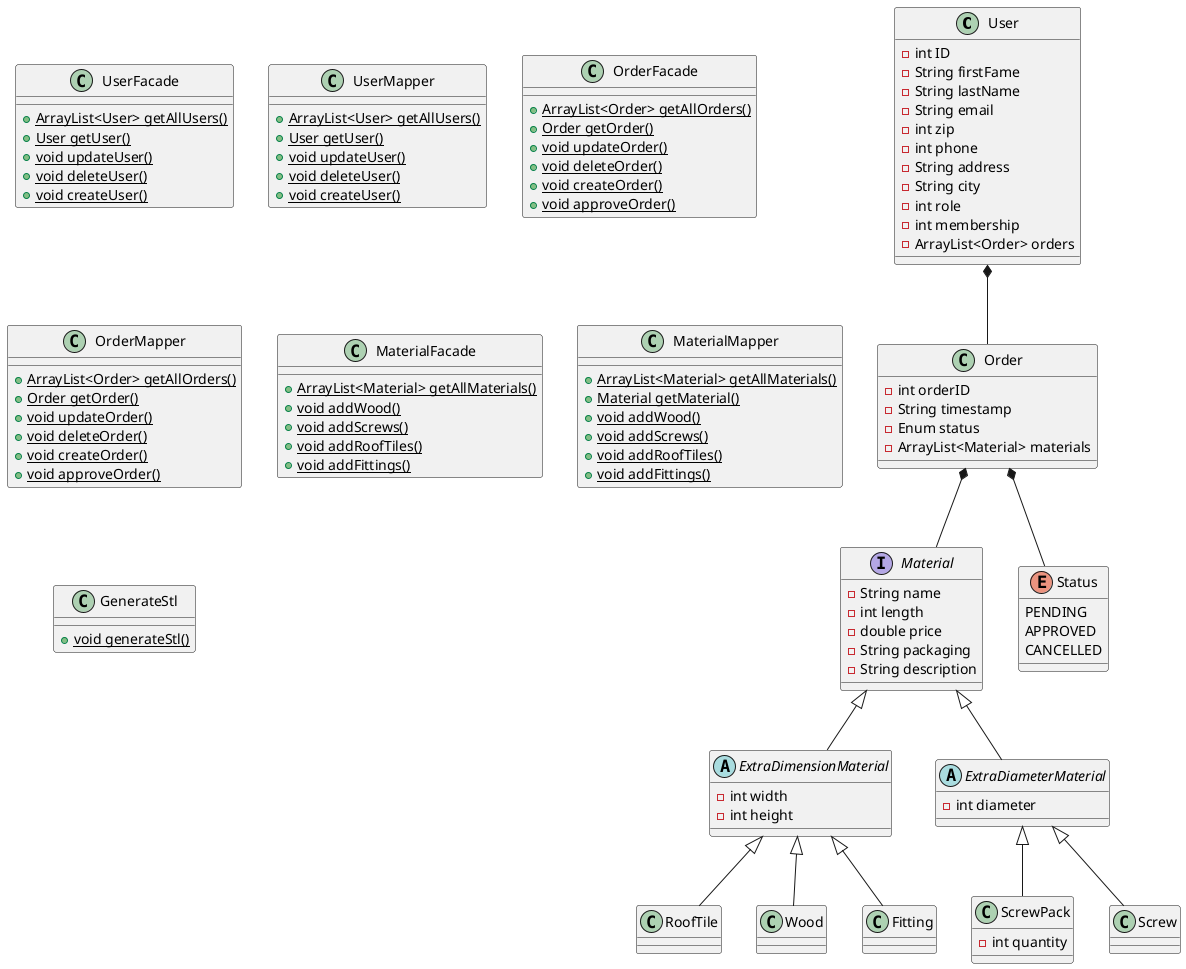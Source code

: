 @startuml
'https://plantuml.com/class-diagram

class User {
- int ID
- String firstFame
- String lastName
- String email
- int zip
- int phone
- String address
- String city
- int role
- int membership
- ArrayList<Order> orders
}

class UserFacade {
+ {static} ArrayList<User> getAllUsers()
+ {static} User getUser()
+ {static} void updateUser()
+ {static} void deleteUser()
+ {static} void createUser()
}

class UserMapper {
+ {static} ArrayList<User> getAllUsers()
+ {static} User getUser()
+ {static} void updateUser()
+ {static} void deleteUser()
+ {static} void createUser()
}

class Order {
- int orderID
- String timestamp
- Enum status
- ArrayList<Material> materials
}

class OrderFacade {
+ {static} ArrayList<Order> getAllOrders()
+ {static} Order getOrder()
+ {static} void updateOrder()
+ {static} void deleteOrder()
+ {static} void createOrder()
+ {static} void approveOrder()
}

class OrderMapper {
+ {static} ArrayList<Order> getAllOrders()
+ {static} Order getOrder()
+ {static} void updateOrder()
+ {static} void deleteOrder()
+ {static} void createOrder()
+ {static} void approveOrder()
}

class MaterialFacade {
+ {static} ArrayList<Material> getAllMaterials()
+ {static} void addWood()
+ {static} void addScrews()
+ {static} void addRoofTiles()
+ {static} void addFittings()
}

class MaterialMapper {
+ {static} ArrayList<Material> getAllMaterials()
+ {static} Material getMaterial()
+ {static} void addWood()
+ {static} void addScrews()
+ {static} void addRoofTiles()
+ {static} void addFittings()
}

class GenerateStl {
+ {static} void generateStl()
}

interface Material {
- String name
- int length
- double price
- String packaging
- String description
}

abstract class ExtraDimensionMaterial {
- int width
- int height
}

class RoofTile {
}

class Wood {
}

class Fitting {
}

abstract class ExtraDiameterMaterial {
- int diameter
}

class ScrewPack {
- int quantity
}

class Screw {
}

Enum Status {
    PENDING
    APPROVED
    CANCELLED
}

Material <|-- ExtraDimensionMaterial
ExtraDimensionMaterial <|-- RoofTile
ExtraDimensionMaterial <|-- Wood
ExtraDimensionMaterial <|-- Fitting
Material <|-- ExtraDiameterMaterial
ExtraDiameterMaterial <|-- ScrewPack
ExtraDiameterMaterial <|-- Screw

Order *-- Material
Order *-- Status
User *-- Order

@enduml